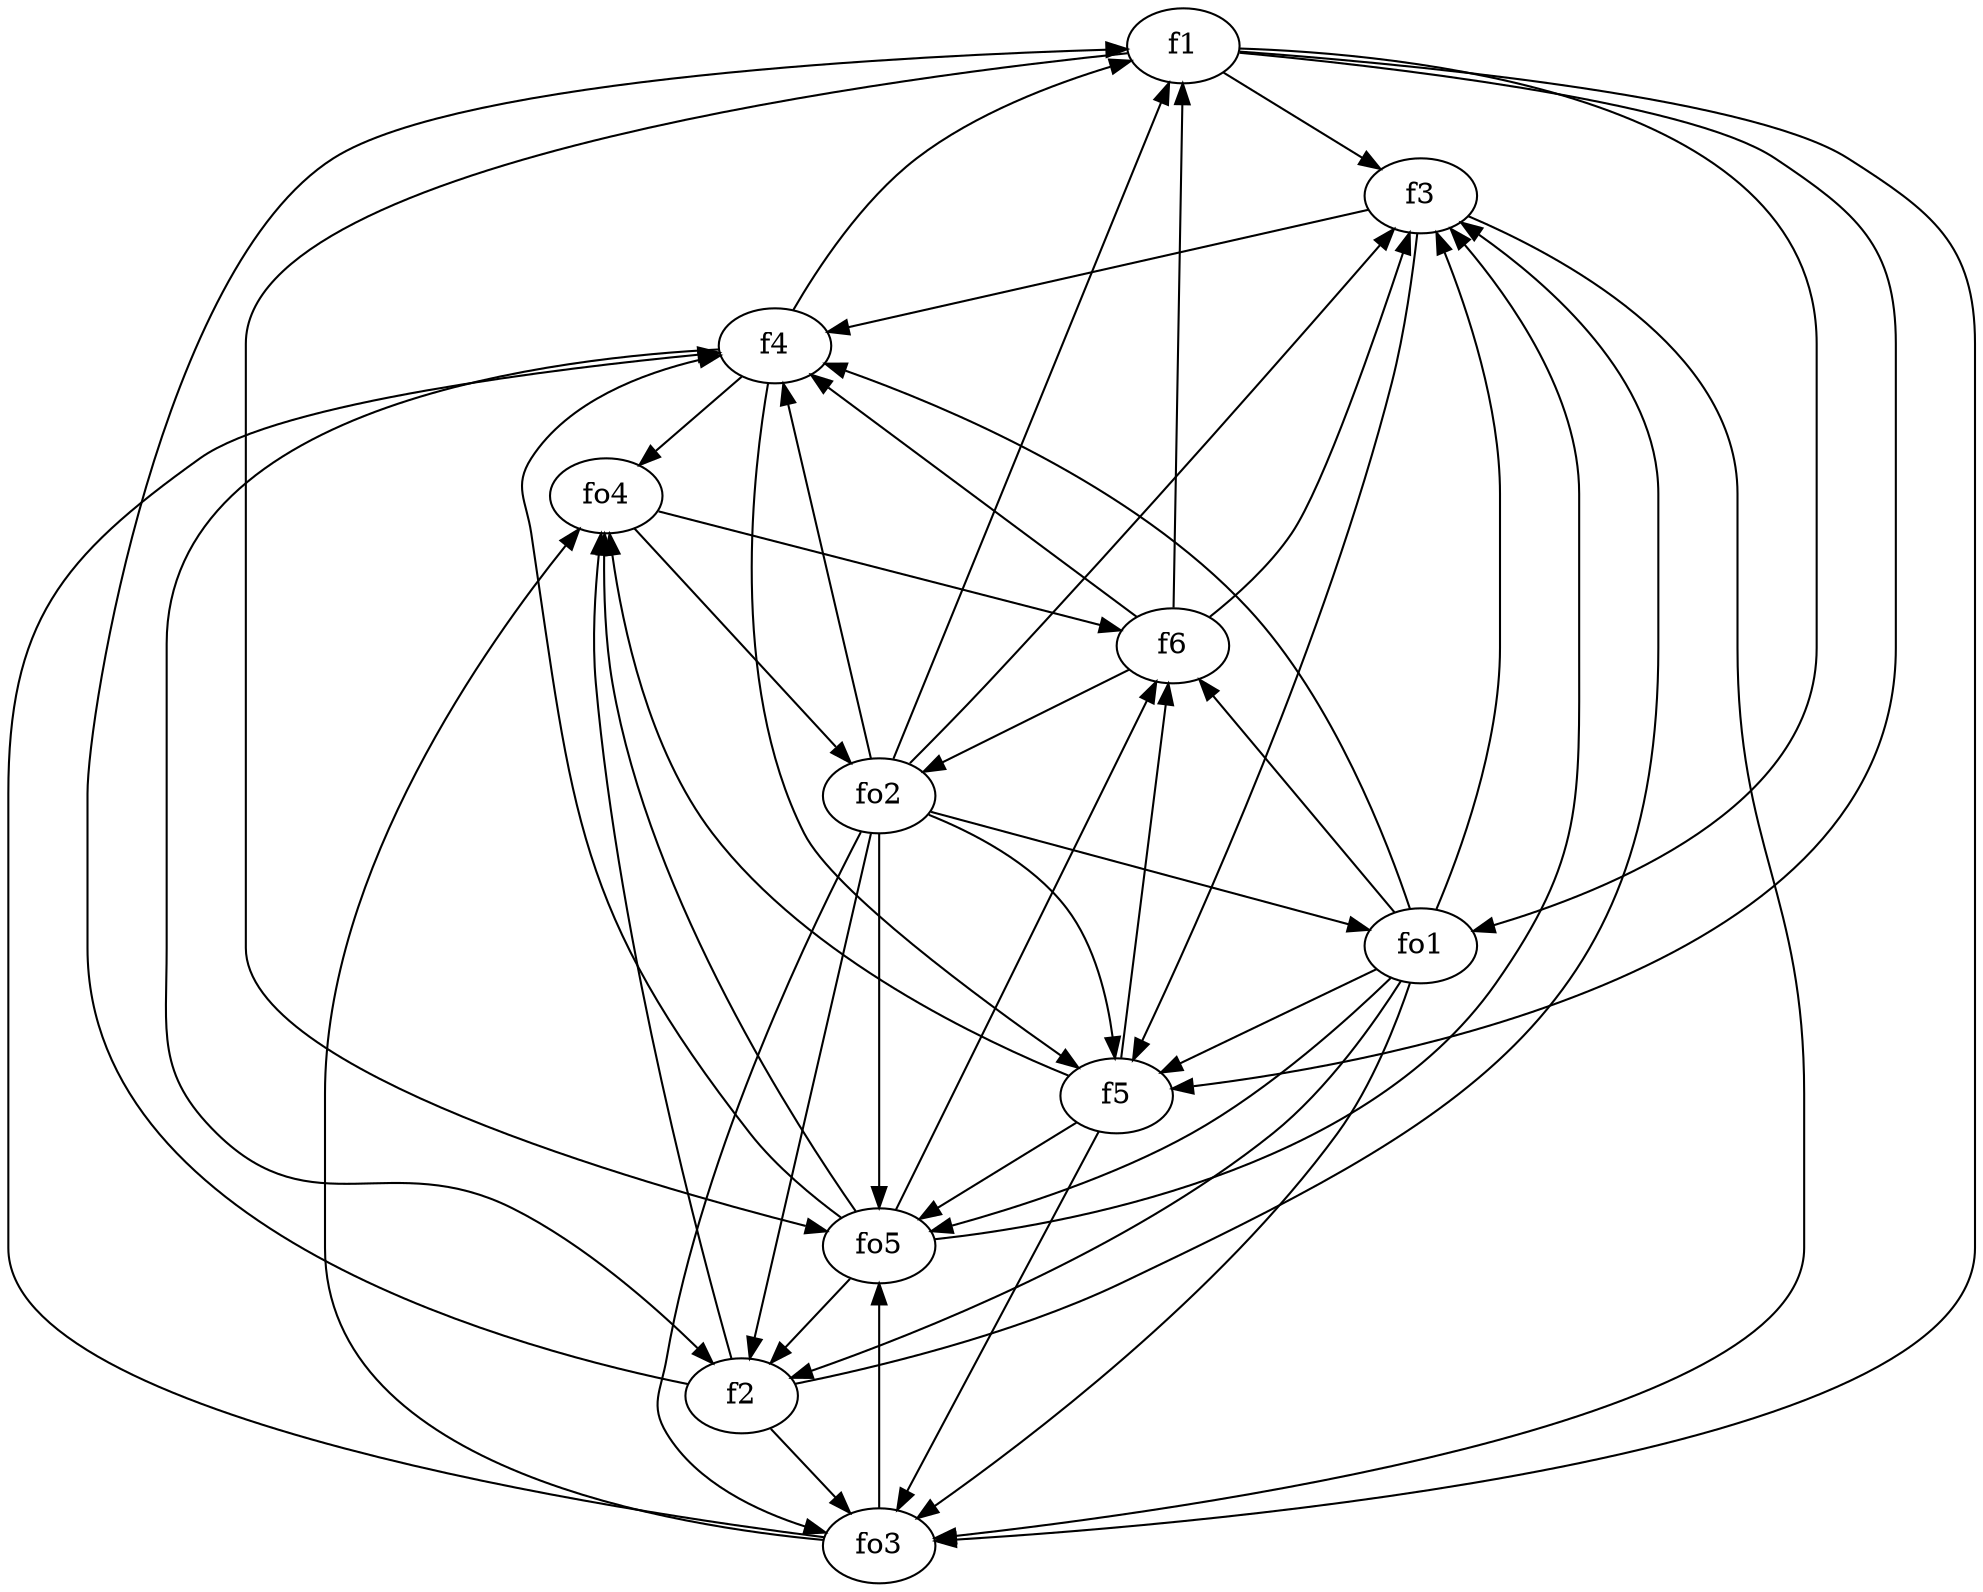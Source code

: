 strict digraph  {
f1;
f2;
f3;
f4;
f5;
f6;
fo1;
fo2;
fo3;
fo4;
fo5;
f1 -> f5  [weight=2];
f1 -> fo5  [weight=2];
f1 -> fo1  [weight=2];
f1 -> fo3  [weight=2];
f1 -> f3  [weight=2];
f2 -> fo3  [weight=2];
f2 -> f3  [weight=2];
f2 -> fo4  [weight=2];
f2 -> f1  [weight=2];
f3 -> fo3  [weight=2];
f3 -> f5  [weight=2];
f3 -> f4  [weight=2];
f4 -> f2  [weight=2];
f4 -> f5  [weight=2];
f4 -> f1  [weight=2];
f4 -> fo4  [weight=2];
f5 -> f6  [weight=2];
f5 -> fo3  [weight=2];
f5 -> fo5  [weight=2];
f5 -> fo4  [weight=2];
f6 -> f3  [weight=2];
f6 -> f4  [weight=2];
f6 -> fo2  [weight=2];
f6 -> f1  [weight=2];
fo1 -> f3  [weight=2];
fo1 -> f2  [weight=2];
fo1 -> fo5  [weight=2];
fo1 -> f5  [weight=2];
fo1 -> f6  [weight=2];
fo1 -> f4  [weight=2];
fo1 -> fo3  [weight=2];
fo2 -> f5  [weight=2];
fo2 -> fo5  [weight=2];
fo2 -> f3  [weight=2];
fo2 -> f4  [weight=2];
fo2 -> f2  [weight=2];
fo2 -> f1  [weight=2];
fo2 -> fo3  [weight=2];
fo2 -> fo1  [weight=2];
fo3 -> fo5  [weight=2];
fo3 -> fo4  [weight=2];
fo3 -> f4  [weight=2];
fo4 -> fo2  [weight=2];
fo4 -> f6  [weight=2];
fo5 -> f2  [weight=2];
fo5 -> fo4  [weight=2];
fo5 -> f4  [weight=2];
fo5 -> f3  [weight=2];
fo5 -> f6  [weight=2];
}
